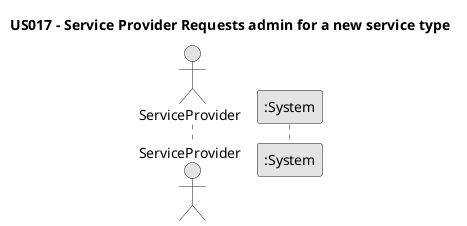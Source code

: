 @startuml
skinparam monochrome true
skinparam packageStyle rectangle
skinparam shadowing false

title US017 - Service Provider Requests admin for a new service type

autonumber

actor ServiceProvider
participant ":System" as System



@enduml